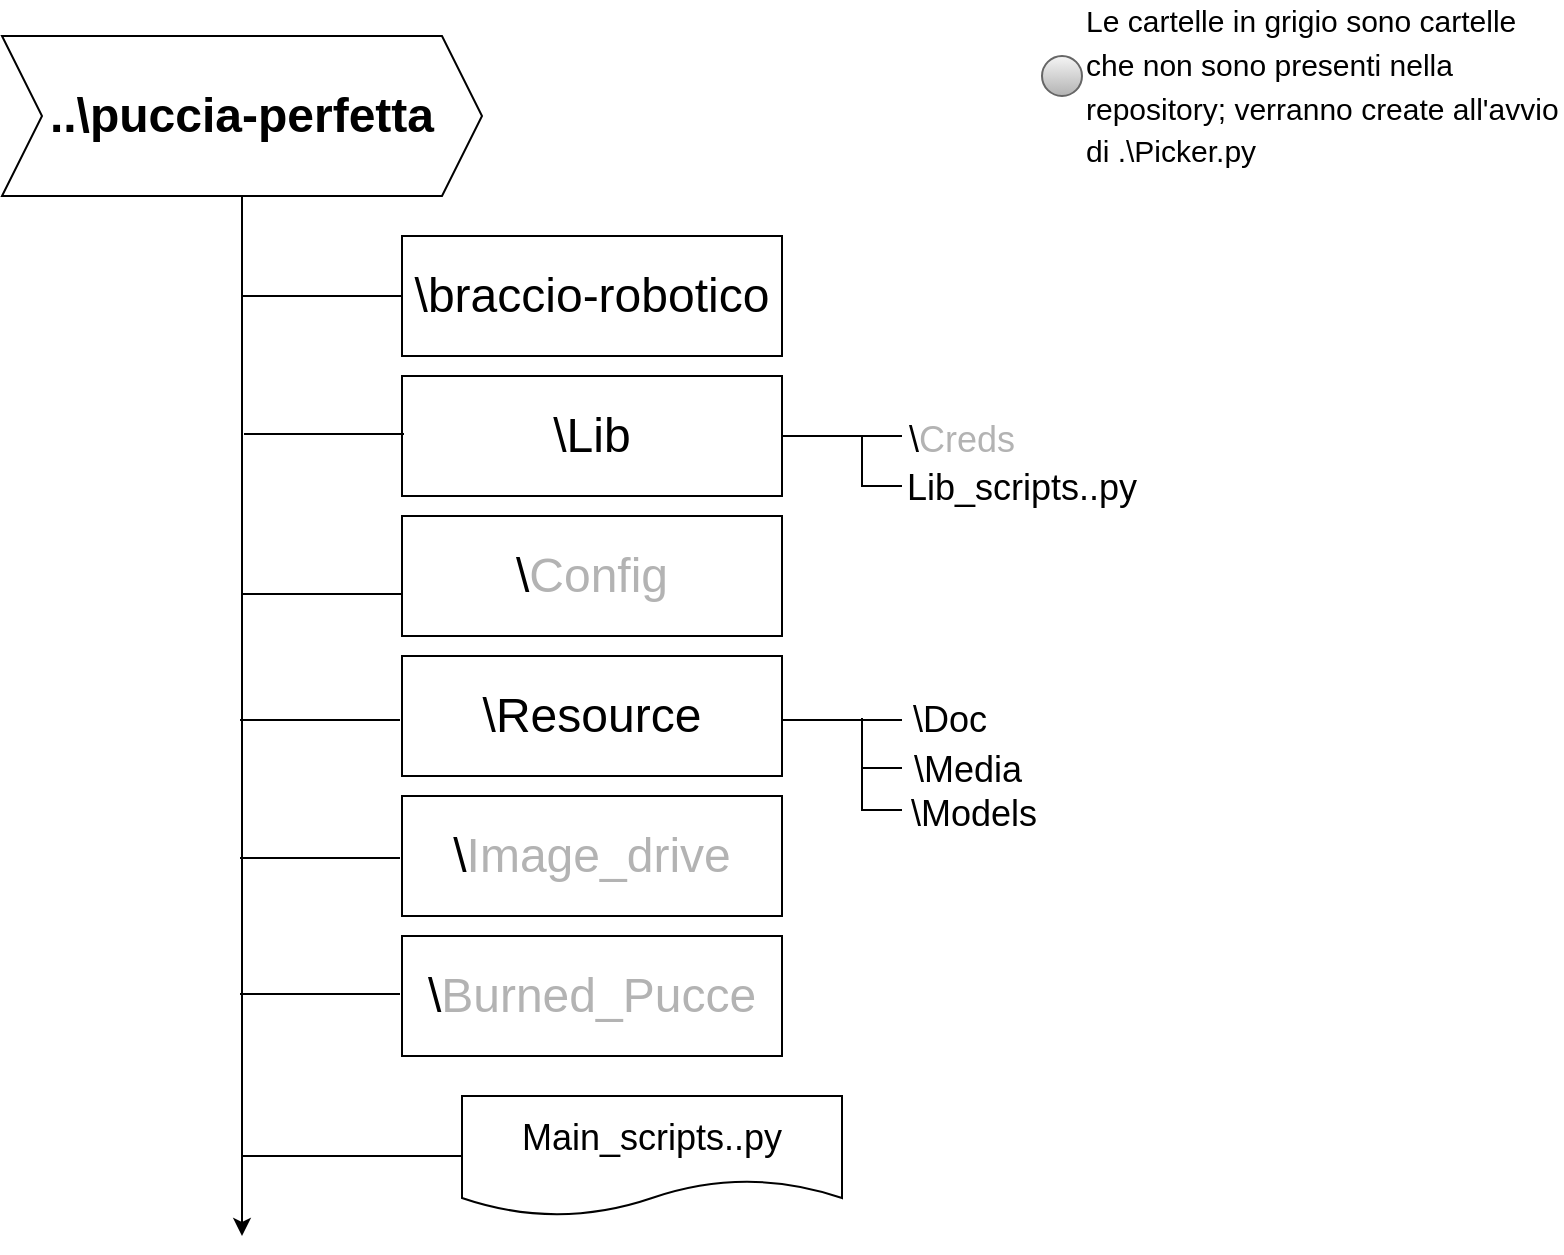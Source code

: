<mxfile version="18.0.6" type="device"><diagram id="o2lzjRMyaIwXw2ZT3zY3" name="Pagina-1"><mxGraphModel dx="975" dy="641" grid="1" gridSize="10" guides="1" tooltips="1" connect="1" arrows="1" fold="1" page="1" pageScale="1" pageWidth="827" pageHeight="1169" math="0" shadow="0"><root><mxCell id="0"/><mxCell id="1" parent="0"/><mxCell id="m0bqQ3FMdNQzO-cvZ5wt-1" value="&lt;font style=&quot;font-size: 24px;&quot;&gt;&lt;b&gt;..\puccia-perfetta&lt;/b&gt;&lt;/font&gt;" style="shape=step;perimeter=stepPerimeter;whiteSpace=wrap;html=1;fixedSize=1;" vertex="1" parent="1"><mxGeometry x="40" y="40" width="240" height="80" as="geometry"/></mxCell><mxCell id="m0bqQ3FMdNQzO-cvZ5wt-2" value="" style="endArrow=classic;html=1;rounded=0;fontSize=24;exitX=0.5;exitY=1;exitDx=0;exitDy=0;" edge="1" parent="1" source="m0bqQ3FMdNQzO-cvZ5wt-1"><mxGeometry width="50" height="50" relative="1" as="geometry"><mxPoint x="390" y="350" as="sourcePoint"/><mxPoint x="160" y="640" as="targetPoint"/></mxGeometry></mxCell><mxCell id="m0bqQ3FMdNQzO-cvZ5wt-3" value="\braccio-robotico" style="rounded=0;whiteSpace=wrap;html=1;fontSize=24;" vertex="1" parent="1"><mxGeometry x="240" y="140" width="190" height="60" as="geometry"/></mxCell><mxCell id="m0bqQ3FMdNQzO-cvZ5wt-4" value="\Lib" style="rounded=0;whiteSpace=wrap;html=1;fontSize=24;" vertex="1" parent="1"><mxGeometry x="240" y="210" width="190" height="60" as="geometry"/></mxCell><mxCell id="m0bqQ3FMdNQzO-cvZ5wt-5" value="\&lt;font color=&quot;#b3b3b3&quot;&gt;Config&lt;/font&gt;" style="rounded=0;whiteSpace=wrap;html=1;fontSize=24;" vertex="1" parent="1"><mxGeometry x="240" y="280" width="190" height="60" as="geometry"/></mxCell><mxCell id="m0bqQ3FMdNQzO-cvZ5wt-6" value="\Resource" style="rounded=0;whiteSpace=wrap;html=1;fontSize=24;" vertex="1" parent="1"><mxGeometry x="240" y="350" width="190" height="60" as="geometry"/></mxCell><mxCell id="m0bqQ3FMdNQzO-cvZ5wt-7" value="\&lt;font color=&quot;#b3b3b3&quot;&gt;Image_drive&lt;/font&gt;" style="rounded=0;whiteSpace=wrap;html=1;fontSize=24;" vertex="1" parent="1"><mxGeometry x="240" y="420" width="190" height="60" as="geometry"/></mxCell><mxCell id="m0bqQ3FMdNQzO-cvZ5wt-8" value="\&lt;font color=&quot;#b3b3b3&quot;&gt;Burned_Pucce&lt;/font&gt;" style="rounded=0;whiteSpace=wrap;html=1;fontSize=24;" vertex="1" parent="1"><mxGeometry x="240" y="490" width="190" height="60" as="geometry"/></mxCell><mxCell id="m0bqQ3FMdNQzO-cvZ5wt-10" value="&lt;font style=&quot;font-size: 18px;&quot;&gt;&lt;font color=&quot;#000000&quot;&gt;\&lt;/font&gt;Creds&lt;/font&gt;" style="text;html=1;strokeColor=none;fillColor=none;align=center;verticalAlign=middle;whiteSpace=wrap;rounded=0;fontSize=24;fontColor=#B3B3B3;" vertex="1" parent="1"><mxGeometry x="490" y="225" width="60" height="30" as="geometry"/></mxCell><mxCell id="m0bqQ3FMdNQzO-cvZ5wt-11" value="&lt;span style=&quot;font-size: 18px;&quot;&gt;&lt;font color=&quot;#000000&quot;&gt;Lib_scripts..py&lt;/font&gt;&lt;/span&gt;" style="text;html=1;strokeColor=none;fillColor=none;align=center;verticalAlign=middle;whiteSpace=wrap;rounded=0;fontSize=24;fontColor=#B3B3B3;" vertex="1" parent="1"><mxGeometry x="490" y="249" width="120" height="30" as="geometry"/></mxCell><mxCell id="m0bqQ3FMdNQzO-cvZ5wt-12" value="" style="endArrow=none;html=1;rounded=0;fontSize=18;fontColor=#000000;entryX=0;entryY=0.5;entryDx=0;entryDy=0;" edge="1" parent="1" target="m0bqQ3FMdNQzO-cvZ5wt-3"><mxGeometry width="50" height="50" relative="1" as="geometry"><mxPoint x="160" y="170" as="sourcePoint"/><mxPoint x="220" y="170" as="targetPoint"/></mxGeometry></mxCell><mxCell id="m0bqQ3FMdNQzO-cvZ5wt-13" value="" style="endArrow=none;html=1;rounded=0;fontSize=18;fontColor=#000000;entryX=0;entryY=0.5;entryDx=0;entryDy=0;" edge="1" parent="1"><mxGeometry width="50" height="50" relative="1" as="geometry"><mxPoint x="161" y="239" as="sourcePoint"/><mxPoint x="241" y="239" as="targetPoint"/></mxGeometry></mxCell><mxCell id="m0bqQ3FMdNQzO-cvZ5wt-14" value="" style="endArrow=none;html=1;rounded=0;fontSize=18;fontColor=#000000;entryX=0;entryY=0.5;entryDx=0;entryDy=0;" edge="1" parent="1"><mxGeometry width="50" height="50" relative="1" as="geometry"><mxPoint x="160" y="319" as="sourcePoint"/><mxPoint x="240" y="319" as="targetPoint"/></mxGeometry></mxCell><mxCell id="m0bqQ3FMdNQzO-cvZ5wt-15" value="" style="endArrow=none;html=1;rounded=0;fontSize=18;fontColor=#000000;entryX=0;entryY=0.5;entryDx=0;entryDy=0;" edge="1" parent="1"><mxGeometry width="50" height="50" relative="1" as="geometry"><mxPoint x="159" y="382" as="sourcePoint"/><mxPoint x="239" y="382" as="targetPoint"/></mxGeometry></mxCell><mxCell id="m0bqQ3FMdNQzO-cvZ5wt-16" value="" style="endArrow=none;html=1;rounded=0;fontSize=18;fontColor=#000000;entryX=0;entryY=0.5;entryDx=0;entryDy=0;" edge="1" parent="1"><mxGeometry width="50" height="50" relative="1" as="geometry"><mxPoint x="159" y="451" as="sourcePoint"/><mxPoint x="239" y="451" as="targetPoint"/></mxGeometry></mxCell><mxCell id="m0bqQ3FMdNQzO-cvZ5wt-17" value="" style="endArrow=none;html=1;rounded=0;fontSize=18;fontColor=#000000;entryX=0;entryY=0.5;entryDx=0;entryDy=0;" edge="1" parent="1"><mxGeometry width="50" height="50" relative="1" as="geometry"><mxPoint x="159" y="519" as="sourcePoint"/><mxPoint x="239" y="519" as="targetPoint"/></mxGeometry></mxCell><mxCell id="m0bqQ3FMdNQzO-cvZ5wt-18" value="" style="endArrow=none;html=1;rounded=0;fontSize=18;fontColor=#000000;entryX=0;entryY=0.5;entryDx=0;entryDy=0;exitX=1;exitY=0.5;exitDx=0;exitDy=0;" edge="1" parent="1" target="m0bqQ3FMdNQzO-cvZ5wt-10"><mxGeometry width="50" height="50" relative="1" as="geometry"><mxPoint x="430" y="240" as="sourcePoint"/><mxPoint x="410" y="240" as="targetPoint"/></mxGeometry></mxCell><mxCell id="m0bqQ3FMdNQzO-cvZ5wt-19" value="" style="endArrow=none;html=1;rounded=0;fontSize=18;fontColor=#000000;entryX=0;entryY=0.5;entryDx=0;entryDy=0;" edge="1" parent="1"><mxGeometry width="50" height="50" relative="1" as="geometry"><mxPoint x="470" y="240" as="sourcePoint"/><mxPoint x="490" y="265" as="targetPoint"/><Array as="points"><mxPoint x="470" y="265"/></Array></mxGeometry></mxCell><mxCell id="m0bqQ3FMdNQzO-cvZ5wt-21" value="&lt;font style=&quot;font-size: 18px;&quot;&gt;&lt;font color=&quot;#000000&quot;&gt;\Doc&lt;/font&gt;&lt;/font&gt;" style="text;html=1;strokeColor=none;fillColor=none;align=center;verticalAlign=middle;whiteSpace=wrap;rounded=0;fontSize=24;fontColor=#B3B3B3;" vertex="1" parent="1"><mxGeometry x="484" y="365" width="60" height="30" as="geometry"/></mxCell><mxCell id="m0bqQ3FMdNQzO-cvZ5wt-22" value="&lt;font style=&quot;font-size: 18px;&quot;&gt;&lt;font color=&quot;#000000&quot;&gt;\Media&lt;/font&gt;&lt;/font&gt;" style="text;html=1;strokeColor=none;fillColor=none;align=center;verticalAlign=middle;whiteSpace=wrap;rounded=0;fontSize=24;fontColor=#B3B3B3;" vertex="1" parent="1"><mxGeometry x="493" y="390" width="60" height="30" as="geometry"/></mxCell><mxCell id="m0bqQ3FMdNQzO-cvZ5wt-23" value="&lt;font style=&quot;font-size: 18px;&quot;&gt;&lt;font color=&quot;#000000&quot;&gt;\Models&lt;/font&gt;&lt;/font&gt;" style="text;html=1;strokeColor=none;fillColor=none;align=center;verticalAlign=middle;whiteSpace=wrap;rounded=0;fontSize=24;fontColor=#B3B3B3;" vertex="1" parent="1"><mxGeometry x="496" y="412" width="60" height="30" as="geometry"/></mxCell><mxCell id="m0bqQ3FMdNQzO-cvZ5wt-25" value="" style="endArrow=none;html=1;rounded=0;fontSize=18;fontColor=#000000;entryX=0;entryY=0.5;entryDx=0;entryDy=0;exitX=1;exitY=0.5;exitDx=0;exitDy=0;" edge="1" parent="1"><mxGeometry width="50" height="50" relative="1" as="geometry"><mxPoint x="430" y="382" as="sourcePoint"/><mxPoint x="490" y="382" as="targetPoint"/></mxGeometry></mxCell><mxCell id="m0bqQ3FMdNQzO-cvZ5wt-26" value="" style="endArrow=none;html=1;rounded=0;fontSize=18;fontColor=#000000;entryX=0;entryY=0.5;entryDx=0;entryDy=0;" edge="1" parent="1"><mxGeometry width="50" height="50" relative="1" as="geometry"><mxPoint x="470" y="381" as="sourcePoint"/><mxPoint x="490" y="406" as="targetPoint"/><Array as="points"><mxPoint x="470" y="406"/></Array></mxGeometry></mxCell><mxCell id="m0bqQ3FMdNQzO-cvZ5wt-27" value="" style="endArrow=none;html=1;rounded=0;fontSize=18;fontColor=#000000;entryX=0;entryY=0.5;entryDx=0;entryDy=0;" edge="1" parent="1"><mxGeometry width="50" height="50" relative="1" as="geometry"><mxPoint x="470" y="402" as="sourcePoint"/><mxPoint x="490" y="427" as="targetPoint"/><Array as="points"><mxPoint x="470" y="427"/></Array></mxGeometry></mxCell><mxCell id="m0bqQ3FMdNQzO-cvZ5wt-28" value="Main_scripts..py" style="shape=document;whiteSpace=wrap;html=1;boundedLbl=1;fontSize=18;fontColor=#000000;" vertex="1" parent="1"><mxGeometry x="270" y="570" width="190" height="60" as="geometry"/></mxCell><mxCell id="m0bqQ3FMdNQzO-cvZ5wt-29" value="" style="endArrow=none;html=1;rounded=0;fontSize=18;fontColor=#000000;entryX=0;entryY=0.5;entryDx=0;entryDy=0;" edge="1" parent="1" target="m0bqQ3FMdNQzO-cvZ5wt-28"><mxGeometry width="50" height="50" relative="1" as="geometry"><mxPoint x="160" y="600" as="sourcePoint"/><mxPoint x="250" y="580" as="targetPoint"/><Array as="points"><mxPoint x="220" y="600"/></Array></mxGeometry></mxCell><mxCell id="m0bqQ3FMdNQzO-cvZ5wt-30" value="" style="ellipse;whiteSpace=wrap;html=1;aspect=fixed;fontSize=18;fillColor=#f5f5f5;gradientColor=#b3b3b3;strokeColor=#666666;" vertex="1" parent="1"><mxGeometry x="560" y="50" width="20" height="20" as="geometry"/></mxCell><mxCell id="m0bqQ3FMdNQzO-cvZ5wt-31" value="&lt;span style=&quot;font-size: 15px;&quot;&gt;Le cartelle in grigio sono cartelle che non sono presenti nella repository; verranno create all'avvio di .\Picker.py&lt;/span&gt;" style="text;html=1;strokeColor=none;fillColor=none;align=left;verticalAlign=middle;whiteSpace=wrap;rounded=0;fontSize=18;fontColor=#000000;" vertex="1" parent="1"><mxGeometry x="580" y="50" width="240" height="30" as="geometry"/></mxCell></root></mxGraphModel></diagram></mxfile>